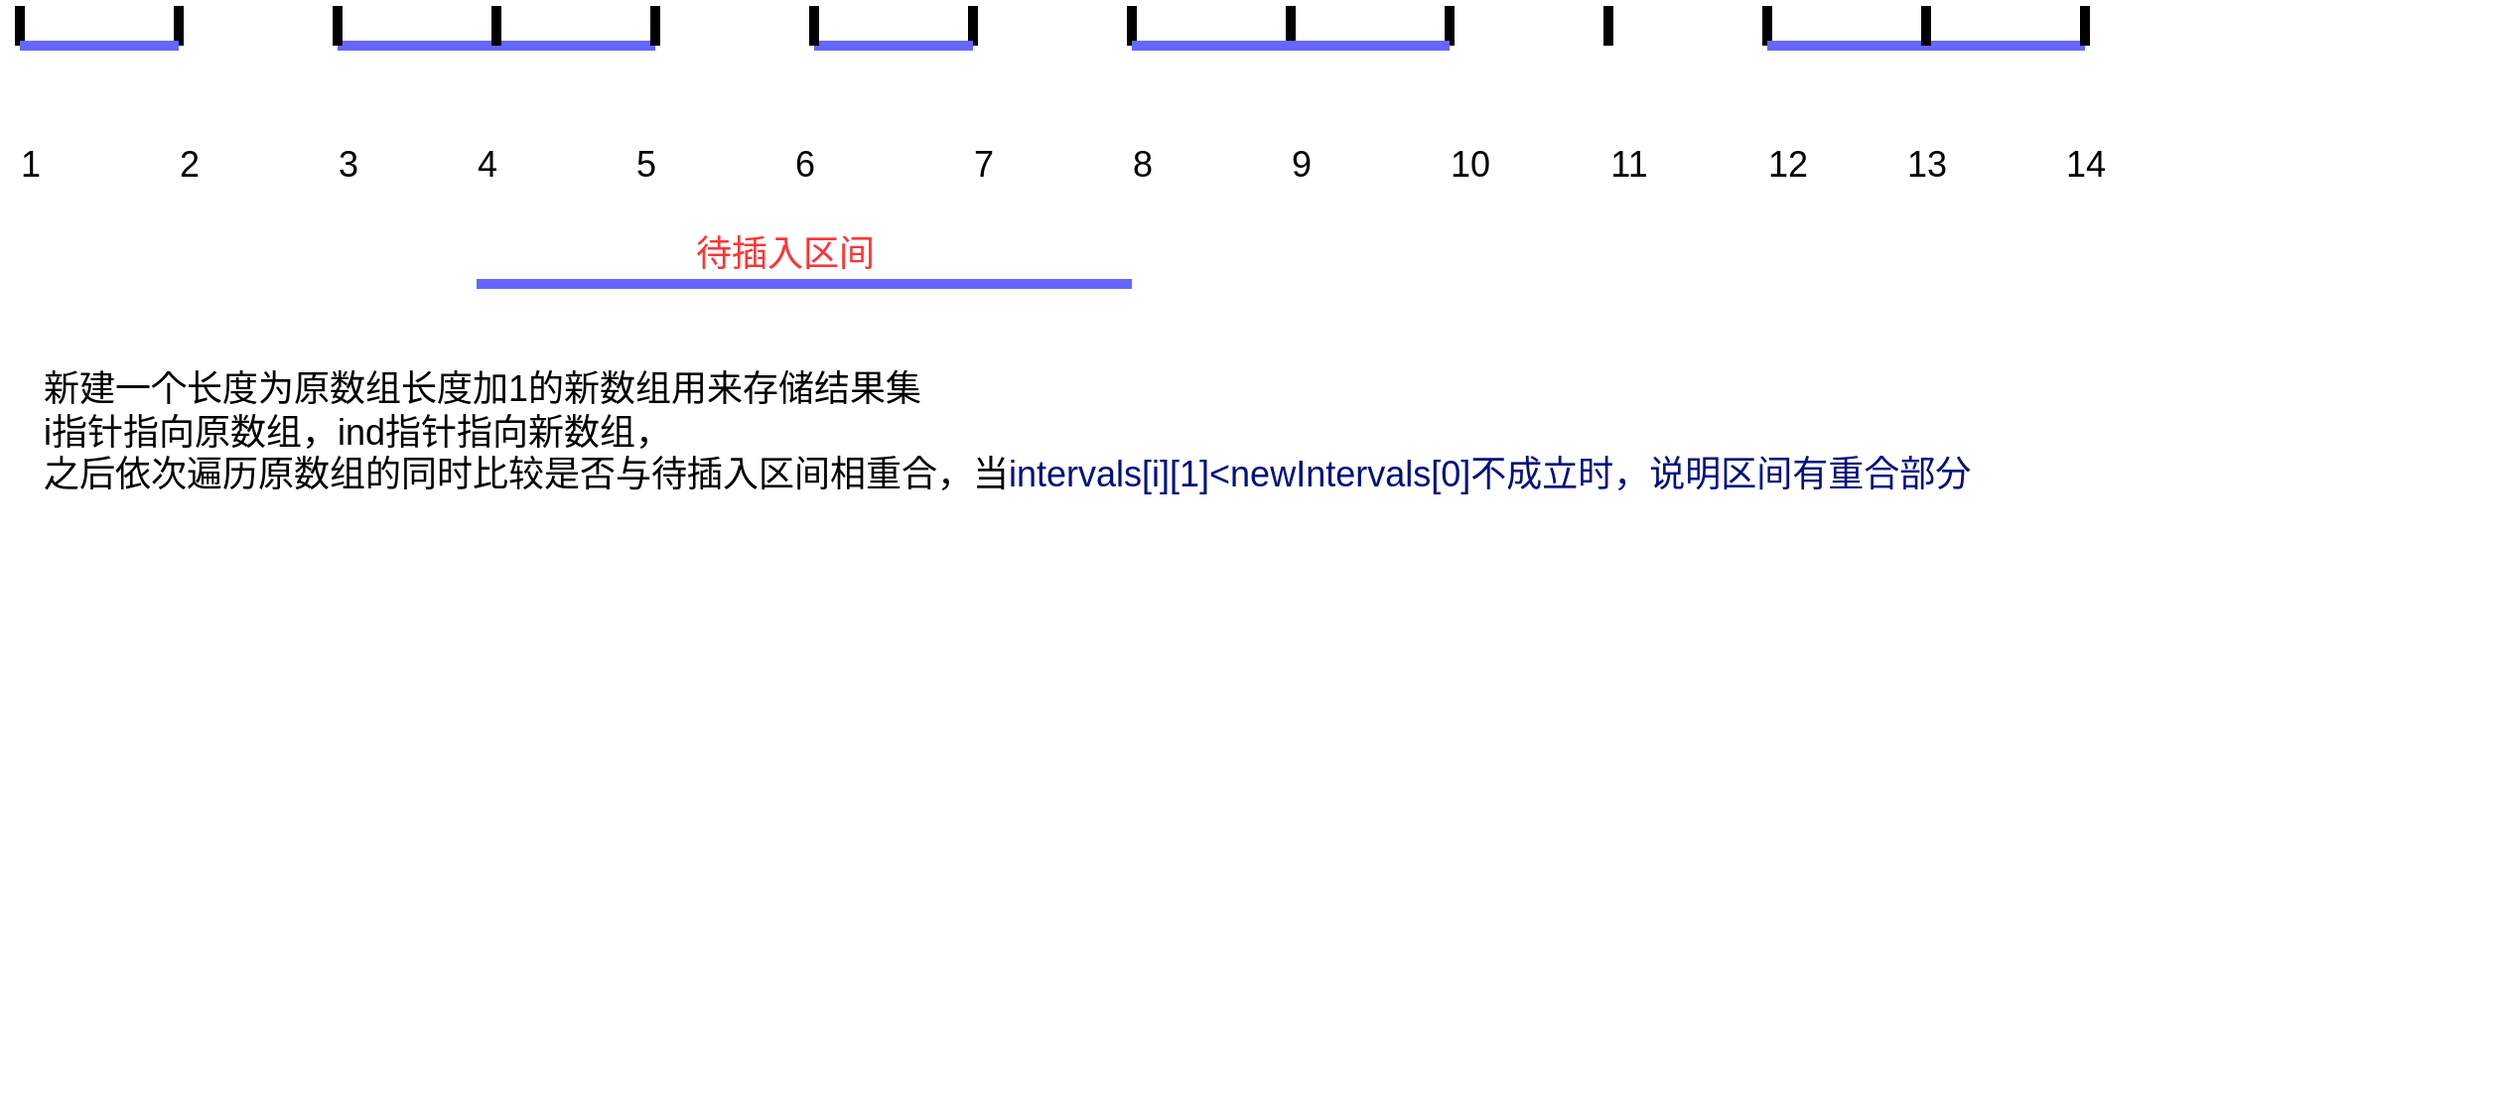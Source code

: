 <mxfile version="17.4.6" type="github">
  <diagram id="OiNt8yjP5nRjgXzE2b7e" name="第 1 页">
    <mxGraphModel dx="1422" dy="762" grid="1" gridSize="10" guides="1" tooltips="1" connect="1" arrows="1" fold="1" page="1" pageScale="1" pageWidth="1169" pageHeight="827" math="0" shadow="0">
      <root>
        <mxCell id="0" />
        <mxCell id="1" parent="0" />
        <mxCell id="fm2H02lR9BeWfyP2waal-1" value="" style="endArrow=none;html=1;rounded=0;strokeWidth=5;strokeColor=#6666FF;" edge="1" parent="1">
          <mxGeometry width="50" height="50" relative="1" as="geometry">
            <mxPoint x="222" y="120" as="sourcePoint" />
            <mxPoint x="382" y="120" as="targetPoint" />
          </mxGeometry>
        </mxCell>
        <mxCell id="fm2H02lR9BeWfyP2waal-19" value="" style="group" vertex="1" connectable="0" parent="1">
          <mxGeometry x="542" y="100" width="400" height="20" as="geometry" />
        </mxCell>
        <mxCell id="fm2H02lR9BeWfyP2waal-2" value="" style="endArrow=none;html=1;rounded=0;strokeWidth=5;" edge="1" parent="fm2H02lR9BeWfyP2waal-19">
          <mxGeometry width="50" height="50" relative="1" as="geometry">
            <mxPoint y="20" as="sourcePoint" />
            <mxPoint as="targetPoint" />
          </mxGeometry>
        </mxCell>
        <mxCell id="fm2H02lR9BeWfyP2waal-4" value="" style="endArrow=none;html=1;rounded=0;strokeWidth=5;" edge="1" parent="fm2H02lR9BeWfyP2waal-19">
          <mxGeometry width="50" height="50" relative="1" as="geometry">
            <mxPoint x="80" y="20" as="sourcePoint" />
            <mxPoint x="80" as="targetPoint" />
          </mxGeometry>
        </mxCell>
        <mxCell id="fm2H02lR9BeWfyP2waal-6" value="" style="endArrow=none;html=1;rounded=0;strokeWidth=5;" edge="1" parent="fm2H02lR9BeWfyP2waal-19">
          <mxGeometry width="50" height="50" relative="1" as="geometry">
            <mxPoint x="240" y="20" as="sourcePoint" />
            <mxPoint x="240" as="targetPoint" />
          </mxGeometry>
        </mxCell>
        <mxCell id="fm2H02lR9BeWfyP2waal-7" value="" style="endArrow=none;html=1;rounded=0;strokeWidth=5;" edge="1" parent="fm2H02lR9BeWfyP2waal-19">
          <mxGeometry width="50" height="50" relative="1" as="geometry">
            <mxPoint x="160" y="20" as="sourcePoint" />
            <mxPoint x="160" as="targetPoint" />
          </mxGeometry>
        </mxCell>
        <mxCell id="fm2H02lR9BeWfyP2waal-8" value="" style="endArrow=none;html=1;rounded=0;strokeWidth=5;" edge="1" parent="fm2H02lR9BeWfyP2waal-19">
          <mxGeometry width="50" height="50" relative="1" as="geometry">
            <mxPoint x="400" y="20" as="sourcePoint" />
            <mxPoint x="400" as="targetPoint" />
          </mxGeometry>
        </mxCell>
        <mxCell id="fm2H02lR9BeWfyP2waal-9" value="" style="endArrow=none;html=1;rounded=0;strokeWidth=5;" edge="1" parent="fm2H02lR9BeWfyP2waal-19">
          <mxGeometry width="50" height="50" relative="1" as="geometry">
            <mxPoint x="320" y="20" as="sourcePoint" />
            <mxPoint x="320" as="targetPoint" />
          </mxGeometry>
        </mxCell>
        <mxCell id="fm2H02lR9BeWfyP2waal-46" value="" style="endArrow=none;html=1;rounded=0;strokeWidth=5;strokeColor=#6666FF;" edge="1" parent="fm2H02lR9BeWfyP2waal-19">
          <mxGeometry width="50" height="50" relative="1" as="geometry">
            <mxPoint x="80" y="20" as="sourcePoint" />
            <mxPoint x="240" y="20" as="targetPoint" />
          </mxGeometry>
        </mxCell>
        <mxCell id="fm2H02lR9BeWfyP2waal-27" value="" style="group" vertex="1" connectable="0" parent="1">
          <mxGeometry x="532" y="170" width="190" height="20" as="geometry" />
        </mxCell>
        <mxCell id="fm2H02lR9BeWfyP2waal-11" value="&lt;font style=&quot;font-size: 18px&quot;&gt;7&lt;/font&gt;" style="text;html=1;align=center;verticalAlign=middle;resizable=0;points=[];autosize=1;strokeColor=none;fillColor=none;" vertex="1" parent="fm2H02lR9BeWfyP2waal-27">
          <mxGeometry width="30" height="20" as="geometry" />
        </mxCell>
        <mxCell id="fm2H02lR9BeWfyP2waal-12" value="&lt;font style=&quot;font-size: 18px&quot;&gt;8&lt;/font&gt;" style="text;html=1;align=center;verticalAlign=middle;resizable=0;points=[];autosize=1;strokeColor=none;fillColor=none;" vertex="1" parent="fm2H02lR9BeWfyP2waal-27">
          <mxGeometry x="80" width="30" height="20" as="geometry" />
        </mxCell>
        <mxCell id="fm2H02lR9BeWfyP2waal-13" value="&lt;font style=&quot;font-size: 18px&quot;&gt;9&lt;/font&gt;" style="text;html=1;align=center;verticalAlign=middle;resizable=0;points=[];autosize=1;strokeColor=none;fillColor=none;" vertex="1" parent="fm2H02lR9BeWfyP2waal-27">
          <mxGeometry x="160" width="30" height="20" as="geometry" />
        </mxCell>
        <mxCell id="fm2H02lR9BeWfyP2waal-28" value="" style="group" vertex="1" connectable="0" parent="1">
          <mxGeometry x="52" y="170" width="190" height="20" as="geometry" />
        </mxCell>
        <mxCell id="fm2H02lR9BeWfyP2waal-29" value="&lt;font style=&quot;font-size: 18px&quot;&gt;1&lt;/font&gt;" style="text;html=1;align=center;verticalAlign=middle;resizable=0;points=[];autosize=1;strokeColor=none;fillColor=none;" vertex="1" parent="fm2H02lR9BeWfyP2waal-28">
          <mxGeometry width="30" height="20" as="geometry" />
        </mxCell>
        <mxCell id="fm2H02lR9BeWfyP2waal-30" value="&lt;font style=&quot;font-size: 18px&quot;&gt;2&lt;/font&gt;" style="text;html=1;align=center;verticalAlign=middle;resizable=0;points=[];autosize=1;strokeColor=none;fillColor=none;" vertex="1" parent="fm2H02lR9BeWfyP2waal-28">
          <mxGeometry x="80" width="30" height="20" as="geometry" />
        </mxCell>
        <mxCell id="fm2H02lR9BeWfyP2waal-31" value="&lt;font style=&quot;font-size: 18px&quot;&gt;3&lt;/font&gt;" style="text;html=1;align=center;verticalAlign=middle;resizable=0;points=[];autosize=1;strokeColor=none;fillColor=none;" vertex="1" parent="fm2H02lR9BeWfyP2waal-28">
          <mxGeometry x="160" width="30" height="20" as="geometry" />
        </mxCell>
        <mxCell id="fm2H02lR9BeWfyP2waal-32" value="" style="group" vertex="1" connectable="0" parent="1">
          <mxGeometry x="1110" y="620" width="200" height="30" as="geometry" />
        </mxCell>
        <mxCell id="fm2H02lR9BeWfyP2waal-33" value="&lt;font style=&quot;font-size: 18px&quot;&gt;13&lt;/font&gt;" style="text;html=1;align=center;verticalAlign=middle;resizable=0;points=[];autosize=1;strokeColor=none;fillColor=none;" vertex="1" parent="fm2H02lR9BeWfyP2waal-32">
          <mxGeometry x="-108" y="-450" width="40" height="20" as="geometry" />
        </mxCell>
        <mxCell id="fm2H02lR9BeWfyP2waal-34" value="&lt;font style=&quot;font-size: 18px&quot;&gt;14&lt;/font&gt;" style="text;html=1;align=center;verticalAlign=middle;resizable=0;points=[];autosize=1;strokeColor=none;fillColor=none;" vertex="1" parent="fm2H02lR9BeWfyP2waal-32">
          <mxGeometry x="-28" y="-450" width="40" height="20" as="geometry" />
        </mxCell>
        <mxCell id="fm2H02lR9BeWfyP2waal-36" value="" style="group" vertex="1" connectable="0" parent="1">
          <mxGeometry x="282" y="170" width="190" height="20" as="geometry" />
        </mxCell>
        <mxCell id="fm2H02lR9BeWfyP2waal-37" value="&lt;font style=&quot;font-size: 18px&quot;&gt;4&lt;/font&gt;" style="text;html=1;align=center;verticalAlign=middle;resizable=0;points=[];autosize=1;strokeColor=none;fillColor=none;" vertex="1" parent="fm2H02lR9BeWfyP2waal-36">
          <mxGeometry width="30" height="20" as="geometry" />
        </mxCell>
        <mxCell id="fm2H02lR9BeWfyP2waal-38" value="&lt;font style=&quot;font-size: 18px&quot;&gt;5&lt;/font&gt;" style="text;html=1;align=center;verticalAlign=middle;resizable=0;points=[];autosize=1;strokeColor=none;fillColor=none;" vertex="1" parent="fm2H02lR9BeWfyP2waal-36">
          <mxGeometry x="80" width="30" height="20" as="geometry" />
        </mxCell>
        <mxCell id="fm2H02lR9BeWfyP2waal-39" value="&lt;font style=&quot;font-size: 18px&quot;&gt;6&lt;/font&gt;" style="text;html=1;align=center;verticalAlign=middle;resizable=0;points=[];autosize=1;strokeColor=none;fillColor=none;" vertex="1" parent="fm2H02lR9BeWfyP2waal-36">
          <mxGeometry x="160" width="30" height="20" as="geometry" />
        </mxCell>
        <mxCell id="fm2H02lR9BeWfyP2waal-45" value="" style="endArrow=none;html=1;rounded=0;strokeWidth=5;strokeColor=#6666FF;" edge="1" parent="1">
          <mxGeometry width="50" height="50" relative="1" as="geometry">
            <mxPoint x="462" y="120" as="sourcePoint" />
            <mxPoint x="542" y="120" as="targetPoint" />
          </mxGeometry>
        </mxCell>
        <mxCell id="fm2H02lR9BeWfyP2waal-47" value="" style="endArrow=none;html=1;rounded=0;strokeWidth=5;strokeColor=#6666FF;" edge="1" parent="1">
          <mxGeometry width="50" height="50" relative="1" as="geometry">
            <mxPoint x="942" y="120" as="sourcePoint" />
            <mxPoint x="1102" y="120" as="targetPoint" />
          </mxGeometry>
        </mxCell>
        <mxCell id="fm2H02lR9BeWfyP2waal-21" value="" style="endArrow=none;html=1;rounded=0;strokeWidth=5;" edge="1" parent="1">
          <mxGeometry width="50" height="50" relative="1" as="geometry">
            <mxPoint x="62" y="120" as="sourcePoint" />
            <mxPoint x="62" y="100" as="targetPoint" />
          </mxGeometry>
        </mxCell>
        <mxCell id="fm2H02lR9BeWfyP2waal-22" value="" style="endArrow=none;html=1;rounded=0;strokeWidth=5;" edge="1" parent="1">
          <mxGeometry width="50" height="50" relative="1" as="geometry">
            <mxPoint x="142" y="120" as="sourcePoint" />
            <mxPoint x="142" y="100" as="targetPoint" />
          </mxGeometry>
        </mxCell>
        <mxCell id="fm2H02lR9BeWfyP2waal-23" value="" style="endArrow=none;html=1;rounded=0;strokeWidth=5;" edge="1" parent="1">
          <mxGeometry width="50" height="50" relative="1" as="geometry">
            <mxPoint x="302" y="120" as="sourcePoint" />
            <mxPoint x="302" y="100" as="targetPoint" />
          </mxGeometry>
        </mxCell>
        <mxCell id="fm2H02lR9BeWfyP2waal-24" value="" style="endArrow=none;html=1;rounded=0;strokeWidth=5;" edge="1" parent="1">
          <mxGeometry width="50" height="50" relative="1" as="geometry">
            <mxPoint x="222" y="120" as="sourcePoint" />
            <mxPoint x="222" y="100" as="targetPoint" />
          </mxGeometry>
        </mxCell>
        <mxCell id="fm2H02lR9BeWfyP2waal-25" value="" style="endArrow=none;html=1;rounded=0;strokeWidth=5;" edge="1" parent="1">
          <mxGeometry width="50" height="50" relative="1" as="geometry">
            <mxPoint x="462" y="120" as="sourcePoint" />
            <mxPoint x="462" y="100" as="targetPoint" />
          </mxGeometry>
        </mxCell>
        <mxCell id="fm2H02lR9BeWfyP2waal-26" value="" style="endArrow=none;html=1;rounded=0;strokeWidth=5;" edge="1" parent="1">
          <mxGeometry width="50" height="50" relative="1" as="geometry">
            <mxPoint x="382" y="120" as="sourcePoint" />
            <mxPoint x="382" y="100" as="targetPoint" />
          </mxGeometry>
        </mxCell>
        <mxCell id="fm2H02lR9BeWfyP2waal-44" value="" style="endArrow=none;html=1;rounded=0;strokeWidth=5;strokeColor=#6666FF;" edge="1" parent="1">
          <mxGeometry width="50" height="50" relative="1" as="geometry">
            <mxPoint x="62" y="120" as="sourcePoint" />
            <mxPoint x="142" y="120" as="targetPoint" />
          </mxGeometry>
        </mxCell>
        <mxCell id="fm2H02lR9BeWfyP2waal-48" value="" style="endArrow=none;html=1;rounded=0;strokeWidth=5;" edge="1" parent="1">
          <mxGeometry width="50" height="50" relative="1" as="geometry">
            <mxPoint x="1022" y="120" as="sourcePoint" />
            <mxPoint x="1022" y="100" as="targetPoint" />
          </mxGeometry>
        </mxCell>
        <mxCell id="fm2H02lR9BeWfyP2waal-49" value="" style="endArrow=none;html=1;rounded=0;strokeWidth=5;" edge="1" parent="1">
          <mxGeometry width="50" height="50" relative="1" as="geometry">
            <mxPoint x="1102" y="120" as="sourcePoint" />
            <mxPoint x="1102" y="100" as="targetPoint" />
          </mxGeometry>
        </mxCell>
        <mxCell id="fm2H02lR9BeWfyP2waal-50" value="" style="group" vertex="1" connectable="0" parent="1">
          <mxGeometry x="777" y="170" width="195" height="20" as="geometry" />
        </mxCell>
        <mxCell id="fm2H02lR9BeWfyP2waal-51" value="&lt;font style=&quot;font-size: 18px&quot;&gt;10&lt;/font&gt;" style="text;html=1;align=center;verticalAlign=middle;resizable=0;points=[];autosize=1;strokeColor=none;fillColor=none;" vertex="1" parent="fm2H02lR9BeWfyP2waal-50">
          <mxGeometry x="-5" width="40" height="20" as="geometry" />
        </mxCell>
        <mxCell id="fm2H02lR9BeWfyP2waal-52" value="&lt;font style=&quot;font-size: 18px&quot;&gt;11&lt;/font&gt;" style="text;html=1;align=center;verticalAlign=middle;resizable=0;points=[];autosize=1;strokeColor=none;fillColor=none;" vertex="1" parent="fm2H02lR9BeWfyP2waal-50">
          <mxGeometry x="80" width="30" height="20" as="geometry" />
        </mxCell>
        <mxCell id="fm2H02lR9BeWfyP2waal-53" value="&lt;font style=&quot;font-size: 18px&quot;&gt;12&lt;/font&gt;" style="text;html=1;align=center;verticalAlign=middle;resizable=0;points=[];autosize=1;strokeColor=none;fillColor=none;" vertex="1" parent="fm2H02lR9BeWfyP2waal-50">
          <mxGeometry x="155" width="40" height="20" as="geometry" />
        </mxCell>
        <mxCell id="fm2H02lR9BeWfyP2waal-55" value="新建一个长度为原数组长度加1的新数组用来存储结果集&lt;br&gt;i指针指向原数组，ind指针指向新数组，&lt;br&gt;之后依次遍历原数组的同时比较是否与待插入区间相重合，当&lt;span style=&quot;color: rgb(0 , 16 , 128) ; background-color: rgb(255 , 255 , 255)&quot;&gt;&lt;font style=&quot;font-size: 18px&quot;&gt;intervals[i][1]&amp;lt;newIntervals[0]不成立时，说明区间有重合部分&lt;/font&gt;&lt;/span&gt;" style="text;html=1;align=left;verticalAlign=middle;resizable=0;points=[];autosize=1;strokeColor=none;fillColor=none;fontSize=18;" vertex="1" parent="1">
          <mxGeometry x="72" y="280" width="990" height="70" as="geometry" />
        </mxCell>
        <mxCell id="fm2H02lR9BeWfyP2waal-57" value="" style="group" vertex="1" connectable="0" parent="1">
          <mxGeometry x="292" y="210" width="330" height="30" as="geometry" />
        </mxCell>
        <mxCell id="fm2H02lR9BeWfyP2waal-54" value="" style="endArrow=none;html=1;rounded=0;strokeWidth=5;strokeColor=#6666FF;" edge="1" parent="fm2H02lR9BeWfyP2waal-57">
          <mxGeometry width="50" height="50" relative="1" as="geometry">
            <mxPoint y="30" as="sourcePoint" />
            <mxPoint x="330" y="30" as="targetPoint" />
          </mxGeometry>
        </mxCell>
        <mxCell id="fm2H02lR9BeWfyP2waal-56" value="&lt;font color=&quot;#ff3333&quot;&gt;待插入区间&lt;/font&gt;" style="text;html=1;align=center;verticalAlign=middle;resizable=0;points=[];autosize=1;strokeColor=none;fillColor=none;fontSize=18;" vertex="1" parent="fm2H02lR9BeWfyP2waal-57">
          <mxGeometry x="100" width="110" height="30" as="geometry" />
        </mxCell>
      </root>
    </mxGraphModel>
  </diagram>
</mxfile>
